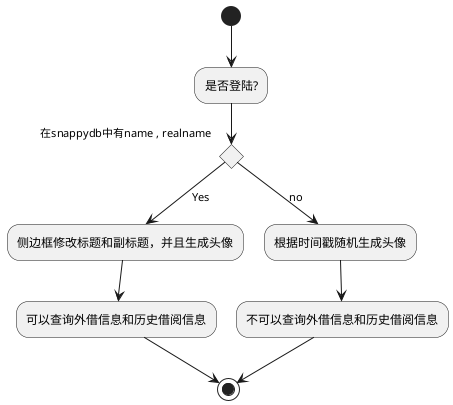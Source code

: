 @startuml
(*)  --> "是否登陆?"
If "在snappydb中有name , realname" then
--> [Yes] "侧边框修改标题和副标题，并且生成头像"
--> "可以查询外借信息和历史借阅信息"
-->(*)
else
--> [no] "根据时间戳随机生成头像"
--> "不可以查询外借信息和历史借阅信息"
Endif
-->(*)
@enduml